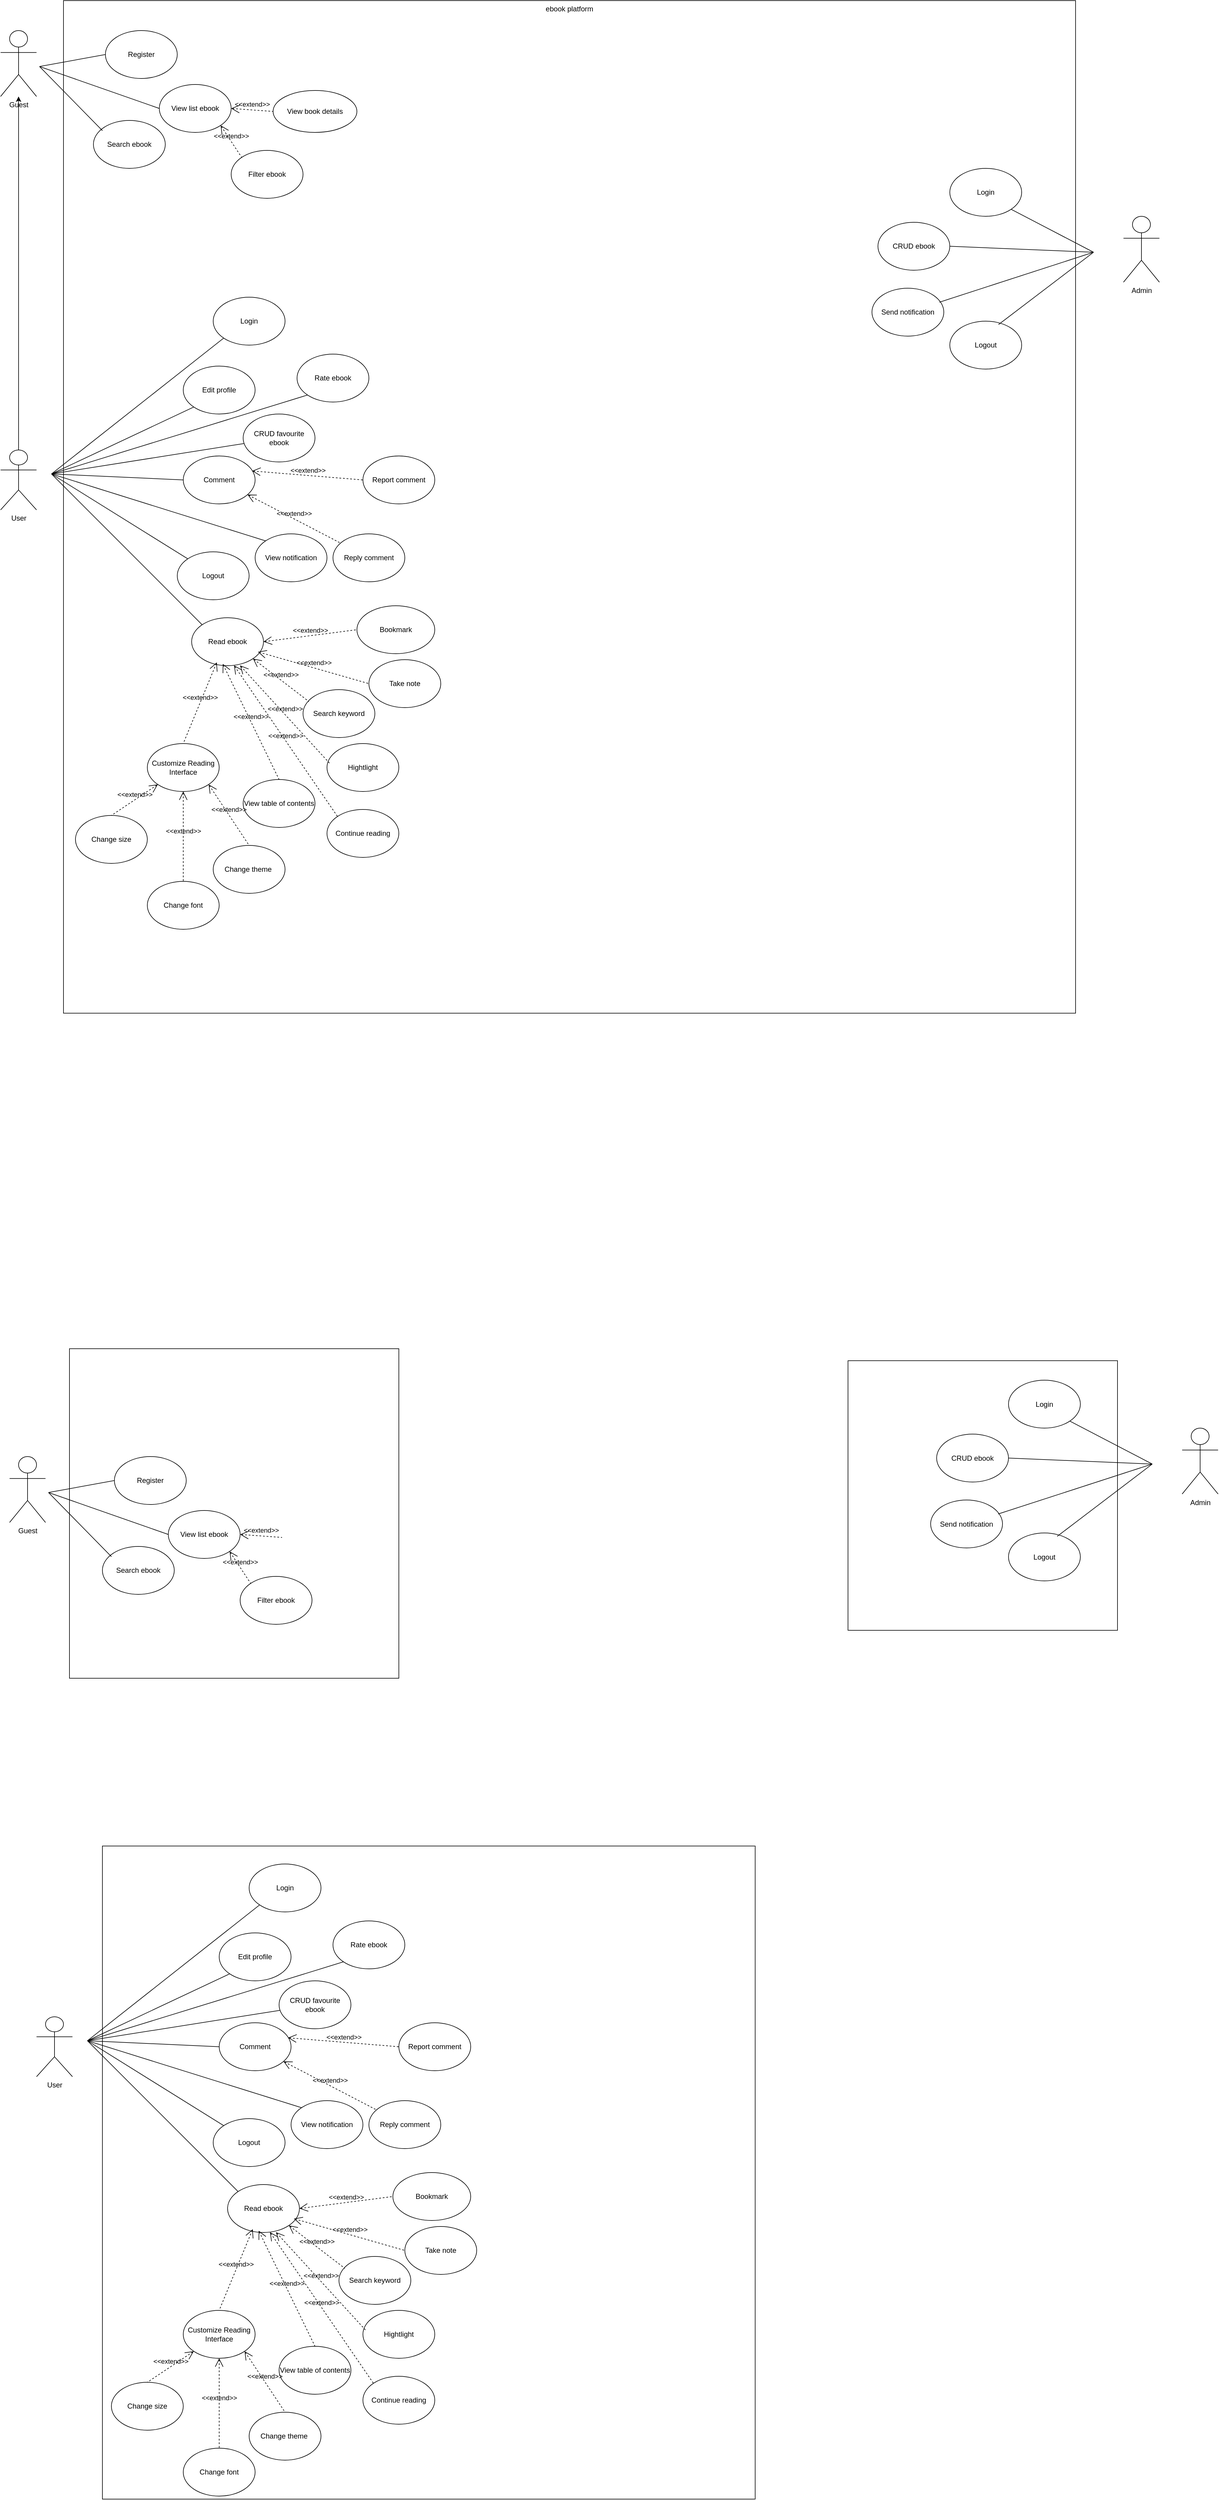 <mxfile version="24.7.17">
  <diagram name="Trang-1" id="Ye_JfSGjJYY6YwhBFZRN">
    <mxGraphModel dx="1420" dy="786" grid="1" gridSize="10" guides="1" tooltips="1" connect="1" arrows="1" fold="1" page="1" pageScale="1" pageWidth="827" pageHeight="1169" math="0" shadow="0">
      <root>
        <mxCell id="0" />
        <mxCell id="1" parent="0" />
        <mxCell id="BuiWXDDFh6bLSmiMz-6c-57" value="" style="whiteSpace=wrap;html=1;aspect=fixed;" parent="1" vertex="1">
          <mxGeometry x="205" y="3130" width="1090" height="1090" as="geometry" />
        </mxCell>
        <mxCell id="cUX05zz7t98bNG4GYnQf-1" value="ebook platform" style="whiteSpace=wrap;html=1;aspect=fixed;verticalAlign=top;" parent="1" vertex="1">
          <mxGeometry x="140" y="50" width="1690" height="1690" as="geometry" />
        </mxCell>
        <mxCell id="cUX05zz7t98bNG4GYnQf-2" value="Guest" style="shape=umlActor;verticalLabelPosition=bottom;verticalAlign=top;html=1;outlineConnect=0;" parent="1" vertex="1">
          <mxGeometry x="35" y="100" width="60" height="110" as="geometry" />
        </mxCell>
        <mxCell id="cUX05zz7t98bNG4GYnQf-5" style="edgeStyle=orthogonalEdgeStyle;rounded=0;orthogonalLoop=1;jettySize=auto;html=1;" parent="1" source="cUX05zz7t98bNG4GYnQf-3" target="cUX05zz7t98bNG4GYnQf-2" edge="1">
          <mxGeometry relative="1" as="geometry">
            <Array as="points">
              <mxPoint x="65" y="320" />
              <mxPoint x="65" y="320" />
            </Array>
          </mxGeometry>
        </mxCell>
        <mxCell id="cUX05zz7t98bNG4GYnQf-3" value="User" style="shape=umlActor;verticalLabelPosition=bottom;verticalAlign=top;html=1;outlineConnect=0;" parent="1" vertex="1">
          <mxGeometry x="35" y="800" width="60" height="100" as="geometry" />
        </mxCell>
        <mxCell id="cUX05zz7t98bNG4GYnQf-7" value="Register" style="ellipse;whiteSpace=wrap;html=1;" parent="1" vertex="1">
          <mxGeometry x="210" y="100" width="120" height="80" as="geometry" />
        </mxCell>
        <mxCell id="cUX05zz7t98bNG4GYnQf-8" value="Search ebook" style="ellipse;whiteSpace=wrap;html=1;" parent="1" vertex="1">
          <mxGeometry x="190" y="250" width="120" height="80" as="geometry" />
        </mxCell>
        <mxCell id="cUX05zz7t98bNG4GYnQf-9" value="View list ebook" style="ellipse;whiteSpace=wrap;html=1;" parent="1" vertex="1">
          <mxGeometry x="300" y="190" width="120" height="80" as="geometry" />
        </mxCell>
        <mxCell id="cUX05zz7t98bNG4GYnQf-12" value="" style="endArrow=none;html=1;rounded=0;entryX=0;entryY=0.5;entryDx=0;entryDy=0;" parent="1" target="cUX05zz7t98bNG4GYnQf-7" edge="1">
          <mxGeometry width="50" height="50" relative="1" as="geometry">
            <mxPoint x="100" y="160" as="sourcePoint" />
            <mxPoint x="190" y="250" as="targetPoint" />
          </mxGeometry>
        </mxCell>
        <mxCell id="cUX05zz7t98bNG4GYnQf-13" value="" style="endArrow=none;html=1;rounded=0;entryX=0;entryY=0.5;entryDx=0;entryDy=0;" parent="1" target="cUX05zz7t98bNG4GYnQf-9" edge="1">
          <mxGeometry width="50" height="50" relative="1" as="geometry">
            <mxPoint x="100" y="160" as="sourcePoint" />
            <mxPoint x="190" y="250" as="targetPoint" />
          </mxGeometry>
        </mxCell>
        <mxCell id="cUX05zz7t98bNG4GYnQf-14" value="" style="endArrow=none;html=1;rounded=0;entryX=0.126;entryY=0.214;entryDx=0;entryDy=0;entryPerimeter=0;" parent="1" target="cUX05zz7t98bNG4GYnQf-8" edge="1">
          <mxGeometry width="50" height="50" relative="1" as="geometry">
            <mxPoint x="100" y="160" as="sourcePoint" />
            <mxPoint x="190" y="250" as="targetPoint" />
          </mxGeometry>
        </mxCell>
        <mxCell id="cUX05zz7t98bNG4GYnQf-15" value="Comment" style="ellipse;whiteSpace=wrap;html=1;" parent="1" vertex="1">
          <mxGeometry x="340" y="810" width="120" height="80" as="geometry" />
        </mxCell>
        <mxCell id="cUX05zz7t98bNG4GYnQf-16" value="Rate ebook" style="ellipse;whiteSpace=wrap;html=1;" parent="1" vertex="1">
          <mxGeometry x="530" y="640" width="120" height="80" as="geometry" />
        </mxCell>
        <mxCell id="cUX05zz7t98bNG4GYnQf-17" value="CRUD favourite ebook" style="ellipse;whiteSpace=wrap;html=1;" parent="1" vertex="1">
          <mxGeometry x="440" y="740" width="120" height="80" as="geometry" />
        </mxCell>
        <mxCell id="cUX05zz7t98bNG4GYnQf-18" value="View notification" style="ellipse;whiteSpace=wrap;html=1;" parent="1" vertex="1">
          <mxGeometry x="460" y="940" width="120" height="80" as="geometry" />
        </mxCell>
        <mxCell id="cUX05zz7t98bNG4GYnQf-19" value="Read ebook" style="ellipse;whiteSpace=wrap;html=1;" parent="1" vertex="1">
          <mxGeometry x="354" y="1080" width="120" height="80" as="geometry" />
        </mxCell>
        <mxCell id="cUX05zz7t98bNG4GYnQf-22" value="&amp;lt;&amp;lt;extend&amp;gt;&amp;gt;" style="edgeStyle=none;html=1;startArrow=open;endArrow=none;startSize=12;verticalAlign=bottom;dashed=1;labelBackgroundColor=none;rounded=0;exitX=1;exitY=0.5;exitDx=0;exitDy=0;entryX=0;entryY=0.5;entryDx=0;entryDy=0;" parent="1" source="cUX05zz7t98bNG4GYnQf-9" target="cUX05zz7t98bNG4GYnQf-23" edge="1">
          <mxGeometry width="160" relative="1" as="geometry">
            <mxPoint x="470" y="239.57" as="sourcePoint" />
            <mxPoint x="630" y="239.57" as="targetPoint" />
          </mxGeometry>
        </mxCell>
        <mxCell id="cUX05zz7t98bNG4GYnQf-23" value="View book details" style="ellipse;whiteSpace=wrap;html=1;" parent="1" vertex="1">
          <mxGeometry x="490" y="200" width="140" height="70" as="geometry" />
        </mxCell>
        <mxCell id="cUX05zz7t98bNG4GYnQf-24" value="Login" style="ellipse;whiteSpace=wrap;html=1;" parent="1" vertex="1">
          <mxGeometry x="390" y="545" width="120" height="80" as="geometry" />
        </mxCell>
        <mxCell id="cUX05zz7t98bNG4GYnQf-25" value="Logout" style="ellipse;whiteSpace=wrap;html=1;" parent="1" vertex="1">
          <mxGeometry x="330" y="970" width="120" height="80" as="geometry" />
        </mxCell>
        <mxCell id="cUX05zz7t98bNG4GYnQf-26" value="Edit profile" style="ellipse;whiteSpace=wrap;html=1;" parent="1" vertex="1">
          <mxGeometry x="340" y="660" width="120" height="80" as="geometry" />
        </mxCell>
        <mxCell id="cUX05zz7t98bNG4GYnQf-27" value="" style="endArrow=none;html=1;rounded=0;exitX=0;exitY=1;exitDx=0;exitDy=0;" parent="1" source="cUX05zz7t98bNG4GYnQf-24" edge="1">
          <mxGeometry width="50" height="50" relative="1" as="geometry">
            <mxPoint x="360" y="550" as="sourcePoint" />
            <mxPoint x="120" y="840" as="targetPoint" />
          </mxGeometry>
        </mxCell>
        <mxCell id="cUX05zz7t98bNG4GYnQf-28" value="" style="endArrow=none;html=1;rounded=0;entryX=0;entryY=1;entryDx=0;entryDy=0;" parent="1" target="cUX05zz7t98bNG4GYnQf-26" edge="1">
          <mxGeometry width="50" height="50" relative="1" as="geometry">
            <mxPoint x="120" y="840" as="sourcePoint" />
            <mxPoint x="410" y="590" as="targetPoint" />
          </mxGeometry>
        </mxCell>
        <mxCell id="cUX05zz7t98bNG4GYnQf-29" value="" style="endArrow=none;html=1;rounded=0;entryX=0;entryY=1;entryDx=0;entryDy=0;" parent="1" target="cUX05zz7t98bNG4GYnQf-16" edge="1">
          <mxGeometry width="50" height="50" relative="1" as="geometry">
            <mxPoint x="120" y="840" as="sourcePoint" />
            <mxPoint x="410" y="590" as="targetPoint" />
          </mxGeometry>
        </mxCell>
        <mxCell id="cUX05zz7t98bNG4GYnQf-30" value="" style="endArrow=none;html=1;rounded=0;" parent="1" target="cUX05zz7t98bNG4GYnQf-17" edge="1">
          <mxGeometry width="50" height="50" relative="1" as="geometry">
            <mxPoint x="120" y="840" as="sourcePoint" />
            <mxPoint x="410" y="850" as="targetPoint" />
          </mxGeometry>
        </mxCell>
        <mxCell id="cUX05zz7t98bNG4GYnQf-31" value="" style="endArrow=none;html=1;rounded=0;entryX=0;entryY=0.5;entryDx=0;entryDy=0;" parent="1" target="cUX05zz7t98bNG4GYnQf-15" edge="1">
          <mxGeometry width="50" height="50" relative="1" as="geometry">
            <mxPoint x="120" y="840" as="sourcePoint" />
            <mxPoint x="410" y="940" as="targetPoint" />
          </mxGeometry>
        </mxCell>
        <mxCell id="cUX05zz7t98bNG4GYnQf-32" value="" style="endArrow=none;html=1;rounded=0;entryX=0;entryY=0;entryDx=0;entryDy=0;" parent="1" target="cUX05zz7t98bNG4GYnQf-18" edge="1">
          <mxGeometry width="50" height="50" relative="1" as="geometry">
            <mxPoint x="120" y="840" as="sourcePoint" />
            <mxPoint x="410" y="1110" as="targetPoint" />
          </mxGeometry>
        </mxCell>
        <mxCell id="cUX05zz7t98bNG4GYnQf-33" value="" style="endArrow=none;html=1;rounded=0;entryX=0;entryY=0;entryDx=0;entryDy=0;" parent="1" target="cUX05zz7t98bNG4GYnQf-25" edge="1">
          <mxGeometry width="50" height="50" relative="1" as="geometry">
            <mxPoint x="120" y="840" as="sourcePoint" />
            <mxPoint x="410" y="1280" as="targetPoint" />
          </mxGeometry>
        </mxCell>
        <mxCell id="cUX05zz7t98bNG4GYnQf-34" value="" style="endArrow=none;html=1;rounded=0;entryX=0;entryY=0;entryDx=0;entryDy=0;" parent="1" target="cUX05zz7t98bNG4GYnQf-19" edge="1">
          <mxGeometry width="50" height="50" relative="1" as="geometry">
            <mxPoint x="120" y="840" as="sourcePoint" />
            <mxPoint x="410" y="1280" as="targetPoint" />
          </mxGeometry>
        </mxCell>
        <mxCell id="cUX05zz7t98bNG4GYnQf-35" value="Filter ebook" style="ellipse;whiteSpace=wrap;html=1;" parent="1" vertex="1">
          <mxGeometry x="420" y="300" width="120" height="80" as="geometry" />
        </mxCell>
        <mxCell id="cUX05zz7t98bNG4GYnQf-36" value="&amp;lt;&amp;lt;extend&amp;gt;&amp;gt;" style="edgeStyle=none;html=1;startArrow=open;endArrow=none;startSize=12;verticalAlign=bottom;dashed=1;labelBackgroundColor=none;rounded=0;entryX=0;entryY=0;entryDx=0;entryDy=0;exitX=1;exitY=1;exitDx=0;exitDy=0;" parent="1" source="cUX05zz7t98bNG4GYnQf-9" target="cUX05zz7t98bNG4GYnQf-35" edge="1">
          <mxGeometry width="160" relative="1" as="geometry">
            <mxPoint x="310" y="270" as="sourcePoint" />
            <mxPoint x="470" y="270" as="targetPoint" />
          </mxGeometry>
        </mxCell>
        <mxCell id="cUX05zz7t98bNG4GYnQf-37" value="Reply comment" style="ellipse;whiteSpace=wrap;html=1;" parent="1" vertex="1">
          <mxGeometry x="590" y="940" width="120" height="80" as="geometry" />
        </mxCell>
        <mxCell id="cUX05zz7t98bNG4GYnQf-38" value="&amp;lt;&amp;lt;extend&amp;gt;&amp;gt;" style="edgeStyle=none;html=1;startArrow=open;endArrow=none;startSize=12;verticalAlign=bottom;dashed=1;labelBackgroundColor=none;rounded=0;" parent="1" source="cUX05zz7t98bNG4GYnQf-15" target="cUX05zz7t98bNG4GYnQf-37" edge="1">
          <mxGeometry width="160" relative="1" as="geometry">
            <mxPoint x="160" y="990" as="sourcePoint" />
            <mxPoint x="320" y="990" as="targetPoint" />
          </mxGeometry>
        </mxCell>
        <mxCell id="cUX05zz7t98bNG4GYnQf-39" value="Bookmark" style="ellipse;whiteSpace=wrap;html=1;" parent="1" vertex="1">
          <mxGeometry x="630" y="1060" width="130" height="80" as="geometry" />
        </mxCell>
        <mxCell id="cUX05zz7t98bNG4GYnQf-40" value="Take note" style="ellipse;whiteSpace=wrap;html=1;" parent="1" vertex="1">
          <mxGeometry x="650" y="1150" width="120" height="80" as="geometry" />
        </mxCell>
        <mxCell id="cUX05zz7t98bNG4GYnQf-41" value="Hightlight" style="ellipse;whiteSpace=wrap;html=1;" parent="1" vertex="1">
          <mxGeometry x="580" y="1290" width="120" height="80" as="geometry" />
        </mxCell>
        <mxCell id="cUX05zz7t98bNG4GYnQf-42" value="View table of contents" style="ellipse;whiteSpace=wrap;html=1;" parent="1" vertex="1">
          <mxGeometry x="440" y="1350" width="120" height="80" as="geometry" />
        </mxCell>
        <mxCell id="cUX05zz7t98bNG4GYnQf-43" value="Search keyword" style="ellipse;whiteSpace=wrap;html=1;" parent="1" vertex="1">
          <mxGeometry x="540" y="1200" width="120" height="80" as="geometry" />
        </mxCell>
        <mxCell id="cUX05zz7t98bNG4GYnQf-44" value="Customize Reading Interface" style="ellipse;whiteSpace=wrap;html=1;" parent="1" vertex="1">
          <mxGeometry x="280" y="1290" width="120" height="80" as="geometry" />
        </mxCell>
        <mxCell id="cUX05zz7t98bNG4GYnQf-45" value="Continue reading" style="ellipse;whiteSpace=wrap;html=1;" parent="1" vertex="1">
          <mxGeometry x="580" y="1400" width="120" height="80" as="geometry" />
        </mxCell>
        <mxCell id="cUX05zz7t98bNG4GYnQf-46" value="Change theme&amp;nbsp;" style="ellipse;whiteSpace=wrap;html=1;" parent="1" vertex="1">
          <mxGeometry x="390" y="1460" width="120" height="80" as="geometry" />
        </mxCell>
        <mxCell id="cUX05zz7t98bNG4GYnQf-47" value="Change font" style="ellipse;whiteSpace=wrap;html=1;" parent="1" vertex="1">
          <mxGeometry x="280" y="1520" width="120" height="80" as="geometry" />
        </mxCell>
        <mxCell id="cUX05zz7t98bNG4GYnQf-48" value="Change size" style="ellipse;whiteSpace=wrap;html=1;" parent="1" vertex="1">
          <mxGeometry x="160" y="1410" width="120" height="80" as="geometry" />
        </mxCell>
        <mxCell id="cUX05zz7t98bNG4GYnQf-49" value="&amp;lt;&amp;lt;extend&amp;gt;&amp;gt;" style="edgeStyle=none;html=1;startArrow=open;endArrow=none;startSize=12;verticalAlign=bottom;dashed=1;labelBackgroundColor=none;rounded=0;entryX=0;entryY=0.5;entryDx=0;entryDy=0;exitX=1;exitY=0.5;exitDx=0;exitDy=0;" parent="1" source="cUX05zz7t98bNG4GYnQf-19" target="cUX05zz7t98bNG4GYnQf-39" edge="1">
          <mxGeometry width="160" relative="1" as="geometry">
            <mxPoint x="470" y="1470" as="sourcePoint" />
            <mxPoint x="630" y="1470" as="targetPoint" />
          </mxGeometry>
        </mxCell>
        <mxCell id="cUX05zz7t98bNG4GYnQf-50" value="&amp;lt;&amp;lt;extend&amp;gt;&amp;gt;" style="edgeStyle=none;html=1;startArrow=open;endArrow=none;startSize=12;verticalAlign=bottom;dashed=1;labelBackgroundColor=none;rounded=0;entryX=0;entryY=0.5;entryDx=0;entryDy=0;exitX=0.923;exitY=0.712;exitDx=0;exitDy=0;exitPerimeter=0;" parent="1" source="cUX05zz7t98bNG4GYnQf-19" target="cUX05zz7t98bNG4GYnQf-40" edge="1">
          <mxGeometry width="160" relative="1" as="geometry">
            <mxPoint x="472" y="1628" as="sourcePoint" />
            <mxPoint x="630" y="1720" as="targetPoint" />
          </mxGeometry>
        </mxCell>
        <mxCell id="cUX05zz7t98bNG4GYnQf-51" value="&amp;lt;&amp;lt;extend&amp;gt;&amp;gt;" style="edgeStyle=none;html=1;startArrow=open;endArrow=none;startSize=12;verticalAlign=bottom;dashed=1;labelBackgroundColor=none;rounded=0;entryX=0.037;entryY=0.412;entryDx=0;entryDy=0;exitX=0.673;exitY=0.994;exitDx=0;exitDy=0;exitPerimeter=0;entryPerimeter=0;" parent="1" source="cUX05zz7t98bNG4GYnQf-19" target="cUX05zz7t98bNG4GYnQf-41" edge="1">
          <mxGeometry width="160" relative="1" as="geometry">
            <mxPoint x="470" y="1970" as="sourcePoint" />
            <mxPoint x="630" y="1970" as="targetPoint" />
          </mxGeometry>
        </mxCell>
        <mxCell id="cUX05zz7t98bNG4GYnQf-52" value="&amp;lt;&amp;lt;extend&amp;gt;&amp;gt;" style="edgeStyle=none;html=1;startArrow=open;endArrow=none;startSize=12;verticalAlign=bottom;dashed=1;labelBackgroundColor=none;rounded=0;entryX=0.5;entryY=0;entryDx=0;entryDy=0;exitX=0.433;exitY=0.962;exitDx=0;exitDy=0;exitPerimeter=0;" parent="1" source="cUX05zz7t98bNG4GYnQf-19" target="cUX05zz7t98bNG4GYnQf-42" edge="1">
          <mxGeometry width="160" relative="1" as="geometry">
            <mxPoint x="470" y="1850" as="sourcePoint" />
            <mxPoint x="630" y="1850" as="targetPoint" />
          </mxGeometry>
        </mxCell>
        <mxCell id="cUX05zz7t98bNG4GYnQf-53" value="&amp;lt;&amp;lt;extend&amp;gt;&amp;gt;" style="edgeStyle=none;html=1;startArrow=open;endArrow=none;startSize=12;verticalAlign=bottom;dashed=1;labelBackgroundColor=none;rounded=0;entryX=0.083;entryY=0.25;entryDx=0;entryDy=0;exitX=1;exitY=1;exitDx=0;exitDy=0;entryPerimeter=0;" parent="1" source="cUX05zz7t98bNG4GYnQf-19" target="cUX05zz7t98bNG4GYnQf-43" edge="1">
          <mxGeometry width="160" relative="1" as="geometry">
            <mxPoint x="470" y="1970" as="sourcePoint" />
            <mxPoint x="630" y="1970" as="targetPoint" />
          </mxGeometry>
        </mxCell>
        <mxCell id="cUX05zz7t98bNG4GYnQf-54" value="&amp;lt;&amp;lt;extend&amp;gt;&amp;gt;" style="edgeStyle=none;html=1;startArrow=open;endArrow=none;startSize=12;verticalAlign=bottom;dashed=1;labelBackgroundColor=none;rounded=0;entryX=0;entryY=0;entryDx=0;entryDy=0;exitX=0.59;exitY=0.994;exitDx=0;exitDy=0;exitPerimeter=0;" parent="1" source="cUX05zz7t98bNG4GYnQf-19" target="cUX05zz7t98bNG4GYnQf-45" edge="1">
          <mxGeometry width="160" relative="1" as="geometry">
            <mxPoint x="470" y="1970" as="sourcePoint" />
            <mxPoint x="630" y="1970" as="targetPoint" />
          </mxGeometry>
        </mxCell>
        <mxCell id="cUX05zz7t98bNG4GYnQf-55" value="&amp;lt;&amp;lt;extend&amp;gt;&amp;gt;" style="edgeStyle=none;html=1;startArrow=open;endArrow=none;startSize=12;verticalAlign=bottom;dashed=1;labelBackgroundColor=none;rounded=0;entryX=0.5;entryY=0;entryDx=0;entryDy=0;exitX=0.35;exitY=0.931;exitDx=0;exitDy=0;exitPerimeter=0;" parent="1" source="cUX05zz7t98bNG4GYnQf-19" target="cUX05zz7t98bNG4GYnQf-44" edge="1">
          <mxGeometry width="160" relative="1" as="geometry">
            <mxPoint x="470" y="2220" as="sourcePoint" />
            <mxPoint x="630" y="2220" as="targetPoint" />
          </mxGeometry>
        </mxCell>
        <mxCell id="cUX05zz7t98bNG4GYnQf-56" value="&amp;lt;&amp;lt;extend&amp;gt;&amp;gt;" style="edgeStyle=none;html=1;startArrow=open;endArrow=none;startSize=12;verticalAlign=bottom;dashed=1;labelBackgroundColor=none;rounded=0;entryX=0.5;entryY=0;entryDx=0;entryDy=0;exitX=1;exitY=1;exitDx=0;exitDy=0;" parent="1" source="cUX05zz7t98bNG4GYnQf-44" target="cUX05zz7t98bNG4GYnQf-46" edge="1">
          <mxGeometry width="160" relative="1" as="geometry">
            <mxPoint x="470" y="2350" as="sourcePoint" />
            <mxPoint x="630" y="2350" as="targetPoint" />
          </mxGeometry>
        </mxCell>
        <mxCell id="cUX05zz7t98bNG4GYnQf-57" value="&amp;lt;&amp;lt;extend&amp;gt;&amp;gt;" style="edgeStyle=none;html=1;startArrow=open;endArrow=none;startSize=12;verticalAlign=bottom;dashed=1;labelBackgroundColor=none;rounded=0;exitX=0.5;exitY=1;exitDx=0;exitDy=0;" parent="1" source="cUX05zz7t98bNG4GYnQf-44" target="cUX05zz7t98bNG4GYnQf-47" edge="1">
          <mxGeometry width="160" relative="1" as="geometry">
            <mxPoint x="470" y="2350" as="sourcePoint" />
            <mxPoint x="630" y="2350" as="targetPoint" />
          </mxGeometry>
        </mxCell>
        <mxCell id="cUX05zz7t98bNG4GYnQf-58" value="&amp;lt;&amp;lt;extend&amp;gt;&amp;gt;" style="edgeStyle=none;html=1;startArrow=open;endArrow=none;startSize=12;verticalAlign=bottom;dashed=1;labelBackgroundColor=none;rounded=0;entryX=0.5;entryY=0;entryDx=0;entryDy=0;exitX=0;exitY=1;exitDx=0;exitDy=0;" parent="1" source="cUX05zz7t98bNG4GYnQf-44" target="cUX05zz7t98bNG4GYnQf-48" edge="1">
          <mxGeometry width="160" relative="1" as="geometry">
            <mxPoint x="470" y="2350" as="sourcePoint" />
            <mxPoint x="630" y="2350" as="targetPoint" />
          </mxGeometry>
        </mxCell>
        <mxCell id="cUX05zz7t98bNG4GYnQf-59" value="Admin" style="shape=umlActor;verticalLabelPosition=bottom;verticalAlign=top;html=1;outlineConnect=0;" parent="1" vertex="1">
          <mxGeometry x="1910" y="410" width="60" height="110" as="geometry" />
        </mxCell>
        <mxCell id="cUX05zz7t98bNG4GYnQf-60" value="CRUD ebook" style="ellipse;whiteSpace=wrap;html=1;" parent="1" vertex="1">
          <mxGeometry x="1500" y="420" width="120" height="80" as="geometry" />
        </mxCell>
        <mxCell id="cUX05zz7t98bNG4GYnQf-61" value="Login" style="ellipse;whiteSpace=wrap;html=1;" parent="1" vertex="1">
          <mxGeometry x="1620" y="330" width="120" height="80" as="geometry" />
        </mxCell>
        <mxCell id="cUX05zz7t98bNG4GYnQf-62" value="Send notification" style="ellipse;whiteSpace=wrap;html=1;" parent="1" vertex="1">
          <mxGeometry x="1490" y="530" width="120" height="80" as="geometry" />
        </mxCell>
        <mxCell id="cUX05zz7t98bNG4GYnQf-63" value="Logout" style="ellipse;whiteSpace=wrap;html=1;" parent="1" vertex="1">
          <mxGeometry x="1620" y="585" width="120" height="80" as="geometry" />
        </mxCell>
        <mxCell id="cUX05zz7t98bNG4GYnQf-64" value="" style="endArrow=none;html=1;rounded=0;exitX=1;exitY=1;exitDx=0;exitDy=0;" parent="1" source="cUX05zz7t98bNG4GYnQf-61" edge="1">
          <mxGeometry width="50" height="50" relative="1" as="geometry">
            <mxPoint x="1590" y="120" as="sourcePoint" />
            <mxPoint x="1860" y="470" as="targetPoint" />
          </mxGeometry>
        </mxCell>
        <mxCell id="cUX05zz7t98bNG4GYnQf-65" value="" style="endArrow=none;html=1;rounded=0;exitX=1;exitY=0.5;exitDx=0;exitDy=0;" parent="1" source="cUX05zz7t98bNG4GYnQf-60" edge="1">
          <mxGeometry width="50" height="50" relative="1" as="geometry">
            <mxPoint x="1710" y="440" as="sourcePoint" />
            <mxPoint x="1860" y="470" as="targetPoint" />
          </mxGeometry>
        </mxCell>
        <mxCell id="cUX05zz7t98bNG4GYnQf-69" value="" style="endArrow=none;html=1;rounded=0;exitX=0.939;exitY=0.292;exitDx=0;exitDy=0;exitPerimeter=0;" parent="1" source="cUX05zz7t98bNG4GYnQf-62" edge="1">
          <mxGeometry width="50" height="50" relative="1" as="geometry">
            <mxPoint x="1710" y="750" as="sourcePoint" />
            <mxPoint x="1860" y="470" as="targetPoint" />
          </mxGeometry>
        </mxCell>
        <mxCell id="cUX05zz7t98bNG4GYnQf-70" value="" style="endArrow=none;html=1;rounded=0;exitX=0.678;exitY=0.071;exitDx=0;exitDy=0;exitPerimeter=0;" parent="1" source="cUX05zz7t98bNG4GYnQf-63" edge="1">
          <mxGeometry width="50" height="50" relative="1" as="geometry">
            <mxPoint x="1710" y="750" as="sourcePoint" />
            <mxPoint x="1860" y="470" as="targetPoint" />
          </mxGeometry>
        </mxCell>
        <mxCell id="BuiWXDDFh6bLSmiMz-6c-1" value="Report comment" style="ellipse;whiteSpace=wrap;html=1;" parent="1" vertex="1">
          <mxGeometry x="640" y="810" width="120" height="80" as="geometry" />
        </mxCell>
        <mxCell id="BuiWXDDFh6bLSmiMz-6c-2" value="&amp;lt;&amp;lt;extend&amp;gt;&amp;gt;" style="edgeStyle=none;html=1;startArrow=open;endArrow=none;startSize=12;verticalAlign=bottom;dashed=1;labelBackgroundColor=none;rounded=0;entryX=0;entryY=0.5;entryDx=0;entryDy=0;exitX=0.958;exitY=0.313;exitDx=0;exitDy=0;exitPerimeter=0;" parent="1" source="cUX05zz7t98bNG4GYnQf-15" target="BuiWXDDFh6bLSmiMz-6c-1" edge="1">
          <mxGeometry width="160" relative="1" as="geometry">
            <mxPoint x="630" y="950" as="sourcePoint" />
            <mxPoint x="790" y="950" as="targetPoint" />
          </mxGeometry>
        </mxCell>
        <mxCell id="BuiWXDDFh6bLSmiMz-6c-5" value="" style="whiteSpace=wrap;html=1;aspect=fixed;" parent="1" vertex="1">
          <mxGeometry x="150" y="2300" width="550" height="550" as="geometry" />
        </mxCell>
        <mxCell id="BuiWXDDFh6bLSmiMz-6c-6" value="Guest" style="shape=umlActor;verticalLabelPosition=bottom;verticalAlign=top;html=1;outlineConnect=0;" parent="1" vertex="1">
          <mxGeometry x="50" y="2480" width="60" height="110" as="geometry" />
        </mxCell>
        <mxCell id="BuiWXDDFh6bLSmiMz-6c-7" value="Register" style="ellipse;whiteSpace=wrap;html=1;" parent="1" vertex="1">
          <mxGeometry x="225" y="2480" width="120" height="80" as="geometry" />
        </mxCell>
        <mxCell id="BuiWXDDFh6bLSmiMz-6c-8" value="Search ebook" style="ellipse;whiteSpace=wrap;html=1;" parent="1" vertex="1">
          <mxGeometry x="205" y="2630" width="120" height="80" as="geometry" />
        </mxCell>
        <mxCell id="BuiWXDDFh6bLSmiMz-6c-9" value="View list ebook" style="ellipse;whiteSpace=wrap;html=1;" parent="1" vertex="1">
          <mxGeometry x="315" y="2570" width="120" height="80" as="geometry" />
        </mxCell>
        <mxCell id="BuiWXDDFh6bLSmiMz-6c-10" value="" style="endArrow=none;html=1;rounded=0;entryX=0;entryY=0.5;entryDx=0;entryDy=0;" parent="1" target="BuiWXDDFh6bLSmiMz-6c-7" edge="1">
          <mxGeometry width="50" height="50" relative="1" as="geometry">
            <mxPoint x="115" y="2540" as="sourcePoint" />
            <mxPoint x="205" y="2630" as="targetPoint" />
          </mxGeometry>
        </mxCell>
        <mxCell id="BuiWXDDFh6bLSmiMz-6c-11" value="" style="endArrow=none;html=1;rounded=0;entryX=0;entryY=0.5;entryDx=0;entryDy=0;" parent="1" target="BuiWXDDFh6bLSmiMz-6c-9" edge="1">
          <mxGeometry width="50" height="50" relative="1" as="geometry">
            <mxPoint x="115" y="2540" as="sourcePoint" />
            <mxPoint x="205" y="2630" as="targetPoint" />
          </mxGeometry>
        </mxCell>
        <mxCell id="BuiWXDDFh6bLSmiMz-6c-12" value="" style="endArrow=none;html=1;rounded=0;entryX=0.126;entryY=0.214;entryDx=0;entryDy=0;entryPerimeter=0;" parent="1" target="BuiWXDDFh6bLSmiMz-6c-8" edge="1">
          <mxGeometry width="50" height="50" relative="1" as="geometry">
            <mxPoint x="115" y="2540" as="sourcePoint" />
            <mxPoint x="205" y="2630" as="targetPoint" />
          </mxGeometry>
        </mxCell>
        <mxCell id="BuiWXDDFh6bLSmiMz-6c-13" value="&amp;lt;&amp;lt;extend&amp;gt;&amp;gt;" style="edgeStyle=none;html=1;startArrow=open;endArrow=none;startSize=12;verticalAlign=bottom;dashed=1;labelBackgroundColor=none;rounded=0;exitX=1;exitY=0.5;exitDx=0;exitDy=0;entryX=0;entryY=0.5;entryDx=0;entryDy=0;" parent="1" source="BuiWXDDFh6bLSmiMz-6c-9" edge="1">
          <mxGeometry width="160" relative="1" as="geometry">
            <mxPoint x="485" y="2619.57" as="sourcePoint" />
            <mxPoint x="505" y="2615" as="targetPoint" />
          </mxGeometry>
        </mxCell>
        <mxCell id="BuiWXDDFh6bLSmiMz-6c-14" value="Filter ebook" style="ellipse;whiteSpace=wrap;html=1;" parent="1" vertex="1">
          <mxGeometry x="435" y="2680" width="120" height="80" as="geometry" />
        </mxCell>
        <mxCell id="BuiWXDDFh6bLSmiMz-6c-15" value="&amp;lt;&amp;lt;extend&amp;gt;&amp;gt;" style="edgeStyle=none;html=1;startArrow=open;endArrow=none;startSize=12;verticalAlign=bottom;dashed=1;labelBackgroundColor=none;rounded=0;entryX=0;entryY=0;entryDx=0;entryDy=0;exitX=1;exitY=1;exitDx=0;exitDy=0;" parent="1" source="BuiWXDDFh6bLSmiMz-6c-9" target="BuiWXDDFh6bLSmiMz-6c-14" edge="1">
          <mxGeometry width="160" relative="1" as="geometry">
            <mxPoint x="325" y="2650" as="sourcePoint" />
            <mxPoint x="485" y="2650" as="targetPoint" />
          </mxGeometry>
        </mxCell>
        <mxCell id="BuiWXDDFh6bLSmiMz-6c-16" value="User" style="shape=umlActor;verticalLabelPosition=bottom;verticalAlign=top;html=1;outlineConnect=0;" parent="1" vertex="1">
          <mxGeometry x="95" y="3415" width="60" height="100" as="geometry" />
        </mxCell>
        <mxCell id="BuiWXDDFh6bLSmiMz-6c-17" value="Comment" style="ellipse;whiteSpace=wrap;html=1;" parent="1" vertex="1">
          <mxGeometry x="400" y="3425" width="120" height="80" as="geometry" />
        </mxCell>
        <mxCell id="BuiWXDDFh6bLSmiMz-6c-18" value="Rate ebook" style="ellipse;whiteSpace=wrap;html=1;" parent="1" vertex="1">
          <mxGeometry x="590" y="3255" width="120" height="80" as="geometry" />
        </mxCell>
        <mxCell id="BuiWXDDFh6bLSmiMz-6c-19" value="CRUD favourite ebook" style="ellipse;whiteSpace=wrap;html=1;" parent="1" vertex="1">
          <mxGeometry x="500" y="3355" width="120" height="80" as="geometry" />
        </mxCell>
        <mxCell id="BuiWXDDFh6bLSmiMz-6c-20" value="View notification" style="ellipse;whiteSpace=wrap;html=1;" parent="1" vertex="1">
          <mxGeometry x="520" y="3555" width="120" height="80" as="geometry" />
        </mxCell>
        <mxCell id="BuiWXDDFh6bLSmiMz-6c-21" value="Read ebook" style="ellipse;whiteSpace=wrap;html=1;" parent="1" vertex="1">
          <mxGeometry x="414" y="3695" width="120" height="80" as="geometry" />
        </mxCell>
        <mxCell id="BuiWXDDFh6bLSmiMz-6c-22" value="Login" style="ellipse;whiteSpace=wrap;html=1;" parent="1" vertex="1">
          <mxGeometry x="450" y="3160" width="120" height="80" as="geometry" />
        </mxCell>
        <mxCell id="BuiWXDDFh6bLSmiMz-6c-23" value="Logout" style="ellipse;whiteSpace=wrap;html=1;" parent="1" vertex="1">
          <mxGeometry x="390" y="3585" width="120" height="80" as="geometry" />
        </mxCell>
        <mxCell id="BuiWXDDFh6bLSmiMz-6c-24" value="Edit profile" style="ellipse;whiteSpace=wrap;html=1;" parent="1" vertex="1">
          <mxGeometry x="400" y="3275" width="120" height="80" as="geometry" />
        </mxCell>
        <mxCell id="BuiWXDDFh6bLSmiMz-6c-25" value="" style="endArrow=none;html=1;rounded=0;exitX=0;exitY=1;exitDx=0;exitDy=0;" parent="1" source="BuiWXDDFh6bLSmiMz-6c-22" edge="1">
          <mxGeometry width="50" height="50" relative="1" as="geometry">
            <mxPoint x="420" y="3165" as="sourcePoint" />
            <mxPoint x="180" y="3455" as="targetPoint" />
          </mxGeometry>
        </mxCell>
        <mxCell id="BuiWXDDFh6bLSmiMz-6c-26" value="" style="endArrow=none;html=1;rounded=0;entryX=0;entryY=1;entryDx=0;entryDy=0;" parent="1" target="BuiWXDDFh6bLSmiMz-6c-24" edge="1">
          <mxGeometry width="50" height="50" relative="1" as="geometry">
            <mxPoint x="180" y="3455" as="sourcePoint" />
            <mxPoint x="470" y="3205" as="targetPoint" />
          </mxGeometry>
        </mxCell>
        <mxCell id="BuiWXDDFh6bLSmiMz-6c-27" value="" style="endArrow=none;html=1;rounded=0;entryX=0;entryY=1;entryDx=0;entryDy=0;" parent="1" target="BuiWXDDFh6bLSmiMz-6c-18" edge="1">
          <mxGeometry width="50" height="50" relative="1" as="geometry">
            <mxPoint x="180" y="3455" as="sourcePoint" />
            <mxPoint x="470" y="3205" as="targetPoint" />
          </mxGeometry>
        </mxCell>
        <mxCell id="BuiWXDDFh6bLSmiMz-6c-28" value="" style="endArrow=none;html=1;rounded=0;" parent="1" target="BuiWXDDFh6bLSmiMz-6c-19" edge="1">
          <mxGeometry width="50" height="50" relative="1" as="geometry">
            <mxPoint x="180" y="3455" as="sourcePoint" />
            <mxPoint x="470" y="3465" as="targetPoint" />
          </mxGeometry>
        </mxCell>
        <mxCell id="BuiWXDDFh6bLSmiMz-6c-29" value="" style="endArrow=none;html=1;rounded=0;entryX=0;entryY=0.5;entryDx=0;entryDy=0;" parent="1" target="BuiWXDDFh6bLSmiMz-6c-17" edge="1">
          <mxGeometry width="50" height="50" relative="1" as="geometry">
            <mxPoint x="180" y="3455" as="sourcePoint" />
            <mxPoint x="470" y="3555" as="targetPoint" />
          </mxGeometry>
        </mxCell>
        <mxCell id="BuiWXDDFh6bLSmiMz-6c-30" value="" style="endArrow=none;html=1;rounded=0;entryX=0;entryY=0;entryDx=0;entryDy=0;" parent="1" target="BuiWXDDFh6bLSmiMz-6c-20" edge="1">
          <mxGeometry width="50" height="50" relative="1" as="geometry">
            <mxPoint x="180" y="3455" as="sourcePoint" />
            <mxPoint x="470" y="3725" as="targetPoint" />
          </mxGeometry>
        </mxCell>
        <mxCell id="BuiWXDDFh6bLSmiMz-6c-31" value="" style="endArrow=none;html=1;rounded=0;entryX=0;entryY=0;entryDx=0;entryDy=0;" parent="1" target="BuiWXDDFh6bLSmiMz-6c-23" edge="1">
          <mxGeometry width="50" height="50" relative="1" as="geometry">
            <mxPoint x="180" y="3455" as="sourcePoint" />
            <mxPoint x="470" y="3895" as="targetPoint" />
          </mxGeometry>
        </mxCell>
        <mxCell id="BuiWXDDFh6bLSmiMz-6c-32" value="" style="endArrow=none;html=1;rounded=0;entryX=0;entryY=0;entryDx=0;entryDy=0;" parent="1" target="BuiWXDDFh6bLSmiMz-6c-21" edge="1">
          <mxGeometry width="50" height="50" relative="1" as="geometry">
            <mxPoint x="180" y="3455" as="sourcePoint" />
            <mxPoint x="470" y="3895" as="targetPoint" />
          </mxGeometry>
        </mxCell>
        <mxCell id="BuiWXDDFh6bLSmiMz-6c-33" value="Reply comment" style="ellipse;whiteSpace=wrap;html=1;" parent="1" vertex="1">
          <mxGeometry x="650" y="3555" width="120" height="80" as="geometry" />
        </mxCell>
        <mxCell id="BuiWXDDFh6bLSmiMz-6c-34" value="&amp;lt;&amp;lt;extend&amp;gt;&amp;gt;" style="edgeStyle=none;html=1;startArrow=open;endArrow=none;startSize=12;verticalAlign=bottom;dashed=1;labelBackgroundColor=none;rounded=0;" parent="1" source="BuiWXDDFh6bLSmiMz-6c-17" target="BuiWXDDFh6bLSmiMz-6c-33" edge="1">
          <mxGeometry width="160" relative="1" as="geometry">
            <mxPoint x="220" y="3605" as="sourcePoint" />
            <mxPoint x="380" y="3605" as="targetPoint" />
          </mxGeometry>
        </mxCell>
        <mxCell id="BuiWXDDFh6bLSmiMz-6c-35" value="Bookmark" style="ellipse;whiteSpace=wrap;html=1;" parent="1" vertex="1">
          <mxGeometry x="690" y="3675" width="130" height="80" as="geometry" />
        </mxCell>
        <mxCell id="BuiWXDDFh6bLSmiMz-6c-36" value="Take note" style="ellipse;whiteSpace=wrap;html=1;" parent="1" vertex="1">
          <mxGeometry x="710" y="3765" width="120" height="80" as="geometry" />
        </mxCell>
        <mxCell id="BuiWXDDFh6bLSmiMz-6c-37" value="Hightlight" style="ellipse;whiteSpace=wrap;html=1;" parent="1" vertex="1">
          <mxGeometry x="640" y="3905" width="120" height="80" as="geometry" />
        </mxCell>
        <mxCell id="BuiWXDDFh6bLSmiMz-6c-38" value="View table of contents" style="ellipse;whiteSpace=wrap;html=1;" parent="1" vertex="1">
          <mxGeometry x="500" y="3965" width="120" height="80" as="geometry" />
        </mxCell>
        <mxCell id="BuiWXDDFh6bLSmiMz-6c-39" value="Search keyword" style="ellipse;whiteSpace=wrap;html=1;" parent="1" vertex="1">
          <mxGeometry x="600" y="3815" width="120" height="80" as="geometry" />
        </mxCell>
        <mxCell id="BuiWXDDFh6bLSmiMz-6c-40" value="Customize Reading Interface" style="ellipse;whiteSpace=wrap;html=1;" parent="1" vertex="1">
          <mxGeometry x="340" y="3905" width="120" height="80" as="geometry" />
        </mxCell>
        <mxCell id="BuiWXDDFh6bLSmiMz-6c-41" value="Continue reading" style="ellipse;whiteSpace=wrap;html=1;" parent="1" vertex="1">
          <mxGeometry x="640" y="4015" width="120" height="80" as="geometry" />
        </mxCell>
        <mxCell id="BuiWXDDFh6bLSmiMz-6c-42" value="Change theme&amp;nbsp;" style="ellipse;whiteSpace=wrap;html=1;" parent="1" vertex="1">
          <mxGeometry x="450" y="4075" width="120" height="80" as="geometry" />
        </mxCell>
        <mxCell id="BuiWXDDFh6bLSmiMz-6c-43" value="Change font" style="ellipse;whiteSpace=wrap;html=1;" parent="1" vertex="1">
          <mxGeometry x="340" y="4135" width="120" height="80" as="geometry" />
        </mxCell>
        <mxCell id="BuiWXDDFh6bLSmiMz-6c-44" value="Change size" style="ellipse;whiteSpace=wrap;html=1;" parent="1" vertex="1">
          <mxGeometry x="220" y="4025" width="120" height="80" as="geometry" />
        </mxCell>
        <mxCell id="BuiWXDDFh6bLSmiMz-6c-45" value="&amp;lt;&amp;lt;extend&amp;gt;&amp;gt;" style="edgeStyle=none;html=1;startArrow=open;endArrow=none;startSize=12;verticalAlign=bottom;dashed=1;labelBackgroundColor=none;rounded=0;entryX=0;entryY=0.5;entryDx=0;entryDy=0;exitX=1;exitY=0.5;exitDx=0;exitDy=0;" parent="1" source="BuiWXDDFh6bLSmiMz-6c-21" target="BuiWXDDFh6bLSmiMz-6c-35" edge="1">
          <mxGeometry width="160" relative="1" as="geometry">
            <mxPoint x="530" y="4085" as="sourcePoint" />
            <mxPoint x="690" y="4085" as="targetPoint" />
          </mxGeometry>
        </mxCell>
        <mxCell id="BuiWXDDFh6bLSmiMz-6c-46" value="&amp;lt;&amp;lt;extend&amp;gt;&amp;gt;" style="edgeStyle=none;html=1;startArrow=open;endArrow=none;startSize=12;verticalAlign=bottom;dashed=1;labelBackgroundColor=none;rounded=0;entryX=0;entryY=0.5;entryDx=0;entryDy=0;exitX=0.923;exitY=0.712;exitDx=0;exitDy=0;exitPerimeter=0;" parent="1" source="BuiWXDDFh6bLSmiMz-6c-21" target="BuiWXDDFh6bLSmiMz-6c-36" edge="1">
          <mxGeometry width="160" relative="1" as="geometry">
            <mxPoint x="532" y="4243" as="sourcePoint" />
            <mxPoint x="690" y="4335" as="targetPoint" />
          </mxGeometry>
        </mxCell>
        <mxCell id="BuiWXDDFh6bLSmiMz-6c-47" value="&amp;lt;&amp;lt;extend&amp;gt;&amp;gt;" style="edgeStyle=none;html=1;startArrow=open;endArrow=none;startSize=12;verticalAlign=bottom;dashed=1;labelBackgroundColor=none;rounded=0;entryX=0.037;entryY=0.412;entryDx=0;entryDy=0;exitX=0.673;exitY=0.994;exitDx=0;exitDy=0;exitPerimeter=0;entryPerimeter=0;" parent="1" source="BuiWXDDFh6bLSmiMz-6c-21" target="BuiWXDDFh6bLSmiMz-6c-37" edge="1">
          <mxGeometry width="160" relative="1" as="geometry">
            <mxPoint x="530" y="4585" as="sourcePoint" />
            <mxPoint x="690" y="4585" as="targetPoint" />
          </mxGeometry>
        </mxCell>
        <mxCell id="BuiWXDDFh6bLSmiMz-6c-48" value="&amp;lt;&amp;lt;extend&amp;gt;&amp;gt;" style="edgeStyle=none;html=1;startArrow=open;endArrow=none;startSize=12;verticalAlign=bottom;dashed=1;labelBackgroundColor=none;rounded=0;entryX=0.5;entryY=0;entryDx=0;entryDy=0;exitX=0.433;exitY=0.962;exitDx=0;exitDy=0;exitPerimeter=0;" parent="1" source="BuiWXDDFh6bLSmiMz-6c-21" target="BuiWXDDFh6bLSmiMz-6c-38" edge="1">
          <mxGeometry width="160" relative="1" as="geometry">
            <mxPoint x="530" y="4465" as="sourcePoint" />
            <mxPoint x="690" y="4465" as="targetPoint" />
          </mxGeometry>
        </mxCell>
        <mxCell id="BuiWXDDFh6bLSmiMz-6c-49" value="&amp;lt;&amp;lt;extend&amp;gt;&amp;gt;" style="edgeStyle=none;html=1;startArrow=open;endArrow=none;startSize=12;verticalAlign=bottom;dashed=1;labelBackgroundColor=none;rounded=0;entryX=0.083;entryY=0.25;entryDx=0;entryDy=0;exitX=1;exitY=1;exitDx=0;exitDy=0;entryPerimeter=0;" parent="1" source="BuiWXDDFh6bLSmiMz-6c-21" target="BuiWXDDFh6bLSmiMz-6c-39" edge="1">
          <mxGeometry width="160" relative="1" as="geometry">
            <mxPoint x="530" y="4585" as="sourcePoint" />
            <mxPoint x="690" y="4585" as="targetPoint" />
          </mxGeometry>
        </mxCell>
        <mxCell id="BuiWXDDFh6bLSmiMz-6c-50" value="&amp;lt;&amp;lt;extend&amp;gt;&amp;gt;" style="edgeStyle=none;html=1;startArrow=open;endArrow=none;startSize=12;verticalAlign=bottom;dashed=1;labelBackgroundColor=none;rounded=0;entryX=0;entryY=0;entryDx=0;entryDy=0;exitX=0.59;exitY=0.994;exitDx=0;exitDy=0;exitPerimeter=0;" parent="1" source="BuiWXDDFh6bLSmiMz-6c-21" target="BuiWXDDFh6bLSmiMz-6c-41" edge="1">
          <mxGeometry width="160" relative="1" as="geometry">
            <mxPoint x="530" y="4585" as="sourcePoint" />
            <mxPoint x="690" y="4585" as="targetPoint" />
          </mxGeometry>
        </mxCell>
        <mxCell id="BuiWXDDFh6bLSmiMz-6c-51" value="&amp;lt;&amp;lt;extend&amp;gt;&amp;gt;" style="edgeStyle=none;html=1;startArrow=open;endArrow=none;startSize=12;verticalAlign=bottom;dashed=1;labelBackgroundColor=none;rounded=0;entryX=0.5;entryY=0;entryDx=0;entryDy=0;exitX=0.35;exitY=0.931;exitDx=0;exitDy=0;exitPerimeter=0;" parent="1" source="BuiWXDDFh6bLSmiMz-6c-21" target="BuiWXDDFh6bLSmiMz-6c-40" edge="1">
          <mxGeometry width="160" relative="1" as="geometry">
            <mxPoint x="530" y="4835" as="sourcePoint" />
            <mxPoint x="690" y="4835" as="targetPoint" />
          </mxGeometry>
        </mxCell>
        <mxCell id="BuiWXDDFh6bLSmiMz-6c-52" value="&amp;lt;&amp;lt;extend&amp;gt;&amp;gt;" style="edgeStyle=none;html=1;startArrow=open;endArrow=none;startSize=12;verticalAlign=bottom;dashed=1;labelBackgroundColor=none;rounded=0;entryX=0.5;entryY=0;entryDx=0;entryDy=0;exitX=1;exitY=1;exitDx=0;exitDy=0;" parent="1" source="BuiWXDDFh6bLSmiMz-6c-40" target="BuiWXDDFh6bLSmiMz-6c-42" edge="1">
          <mxGeometry width="160" relative="1" as="geometry">
            <mxPoint x="530" y="4965" as="sourcePoint" />
            <mxPoint x="690" y="4965" as="targetPoint" />
          </mxGeometry>
        </mxCell>
        <mxCell id="BuiWXDDFh6bLSmiMz-6c-53" value="&amp;lt;&amp;lt;extend&amp;gt;&amp;gt;" style="edgeStyle=none;html=1;startArrow=open;endArrow=none;startSize=12;verticalAlign=bottom;dashed=1;labelBackgroundColor=none;rounded=0;exitX=0.5;exitY=1;exitDx=0;exitDy=0;" parent="1" source="BuiWXDDFh6bLSmiMz-6c-40" target="BuiWXDDFh6bLSmiMz-6c-43" edge="1">
          <mxGeometry width="160" relative="1" as="geometry">
            <mxPoint x="530" y="4965" as="sourcePoint" />
            <mxPoint x="690" y="4965" as="targetPoint" />
          </mxGeometry>
        </mxCell>
        <mxCell id="BuiWXDDFh6bLSmiMz-6c-54" value="&amp;lt;&amp;lt;extend&amp;gt;&amp;gt;" style="edgeStyle=none;html=1;startArrow=open;endArrow=none;startSize=12;verticalAlign=bottom;dashed=1;labelBackgroundColor=none;rounded=0;entryX=0.5;entryY=0;entryDx=0;entryDy=0;exitX=0;exitY=1;exitDx=0;exitDy=0;" parent="1" source="BuiWXDDFh6bLSmiMz-6c-40" target="BuiWXDDFh6bLSmiMz-6c-44" edge="1">
          <mxGeometry width="160" relative="1" as="geometry">
            <mxPoint x="530" y="4965" as="sourcePoint" />
            <mxPoint x="690" y="4965" as="targetPoint" />
          </mxGeometry>
        </mxCell>
        <mxCell id="BuiWXDDFh6bLSmiMz-6c-55" value="Report comment" style="ellipse;whiteSpace=wrap;html=1;" parent="1" vertex="1">
          <mxGeometry x="700" y="3425" width="120" height="80" as="geometry" />
        </mxCell>
        <mxCell id="BuiWXDDFh6bLSmiMz-6c-56" value="&amp;lt;&amp;lt;extend&amp;gt;&amp;gt;" style="edgeStyle=none;html=1;startArrow=open;endArrow=none;startSize=12;verticalAlign=bottom;dashed=1;labelBackgroundColor=none;rounded=0;entryX=0;entryY=0.5;entryDx=0;entryDy=0;exitX=0.958;exitY=0.313;exitDx=0;exitDy=0;exitPerimeter=0;" parent="1" source="BuiWXDDFh6bLSmiMz-6c-17" target="BuiWXDDFh6bLSmiMz-6c-55" edge="1">
          <mxGeometry width="160" relative="1" as="geometry">
            <mxPoint x="690" y="3565" as="sourcePoint" />
            <mxPoint x="850" y="3565" as="targetPoint" />
          </mxGeometry>
        </mxCell>
        <mxCell id="BuiWXDDFh6bLSmiMz-6c-58" value="" style="whiteSpace=wrap;html=1;aspect=fixed;" parent="1" vertex="1">
          <mxGeometry x="1450" y="2320" width="450" height="450" as="geometry" />
        </mxCell>
        <mxCell id="BuiWXDDFh6bLSmiMz-6c-59" value="Admin" style="shape=umlActor;verticalLabelPosition=bottom;verticalAlign=top;html=1;outlineConnect=0;" parent="1" vertex="1">
          <mxGeometry x="2008" y="2432.5" width="60" height="110" as="geometry" />
        </mxCell>
        <mxCell id="BuiWXDDFh6bLSmiMz-6c-60" value="CRUD ebook" style="ellipse;whiteSpace=wrap;html=1;" parent="1" vertex="1">
          <mxGeometry x="1598" y="2442.5" width="120" height="80" as="geometry" />
        </mxCell>
        <mxCell id="BuiWXDDFh6bLSmiMz-6c-61" value="Login" style="ellipse;whiteSpace=wrap;html=1;" parent="1" vertex="1">
          <mxGeometry x="1718" y="2352.5" width="120" height="80" as="geometry" />
        </mxCell>
        <mxCell id="BuiWXDDFh6bLSmiMz-6c-62" value="Send notification" style="ellipse;whiteSpace=wrap;html=1;" parent="1" vertex="1">
          <mxGeometry x="1588" y="2552.5" width="120" height="80" as="geometry" />
        </mxCell>
        <mxCell id="BuiWXDDFh6bLSmiMz-6c-63" value="Logout" style="ellipse;whiteSpace=wrap;html=1;" parent="1" vertex="1">
          <mxGeometry x="1718" y="2607.5" width="120" height="80" as="geometry" />
        </mxCell>
        <mxCell id="BuiWXDDFh6bLSmiMz-6c-64" value="" style="endArrow=none;html=1;rounded=0;exitX=1;exitY=1;exitDx=0;exitDy=0;" parent="1" source="BuiWXDDFh6bLSmiMz-6c-61" edge="1">
          <mxGeometry width="50" height="50" relative="1" as="geometry">
            <mxPoint x="1688" y="2142.5" as="sourcePoint" />
            <mxPoint x="1958" y="2492.5" as="targetPoint" />
          </mxGeometry>
        </mxCell>
        <mxCell id="BuiWXDDFh6bLSmiMz-6c-65" value="" style="endArrow=none;html=1;rounded=0;exitX=1;exitY=0.5;exitDx=0;exitDy=0;" parent="1" source="BuiWXDDFh6bLSmiMz-6c-60" edge="1">
          <mxGeometry width="50" height="50" relative="1" as="geometry">
            <mxPoint x="1808" y="2462.5" as="sourcePoint" />
            <mxPoint x="1958" y="2492.5" as="targetPoint" />
          </mxGeometry>
        </mxCell>
        <mxCell id="BuiWXDDFh6bLSmiMz-6c-66" value="" style="endArrow=none;html=1;rounded=0;exitX=0.939;exitY=0.292;exitDx=0;exitDy=0;exitPerimeter=0;" parent="1" source="BuiWXDDFh6bLSmiMz-6c-62" edge="1">
          <mxGeometry width="50" height="50" relative="1" as="geometry">
            <mxPoint x="1808" y="2772.5" as="sourcePoint" />
            <mxPoint x="1958" y="2492.5" as="targetPoint" />
          </mxGeometry>
        </mxCell>
        <mxCell id="BuiWXDDFh6bLSmiMz-6c-67" value="" style="endArrow=none;html=1;rounded=0;exitX=0.678;exitY=0.071;exitDx=0;exitDy=0;exitPerimeter=0;" parent="1" source="BuiWXDDFh6bLSmiMz-6c-63" edge="1">
          <mxGeometry width="50" height="50" relative="1" as="geometry">
            <mxPoint x="1808" y="2772.5" as="sourcePoint" />
            <mxPoint x="1958" y="2492.5" as="targetPoint" />
          </mxGeometry>
        </mxCell>
      </root>
    </mxGraphModel>
  </diagram>
</mxfile>
